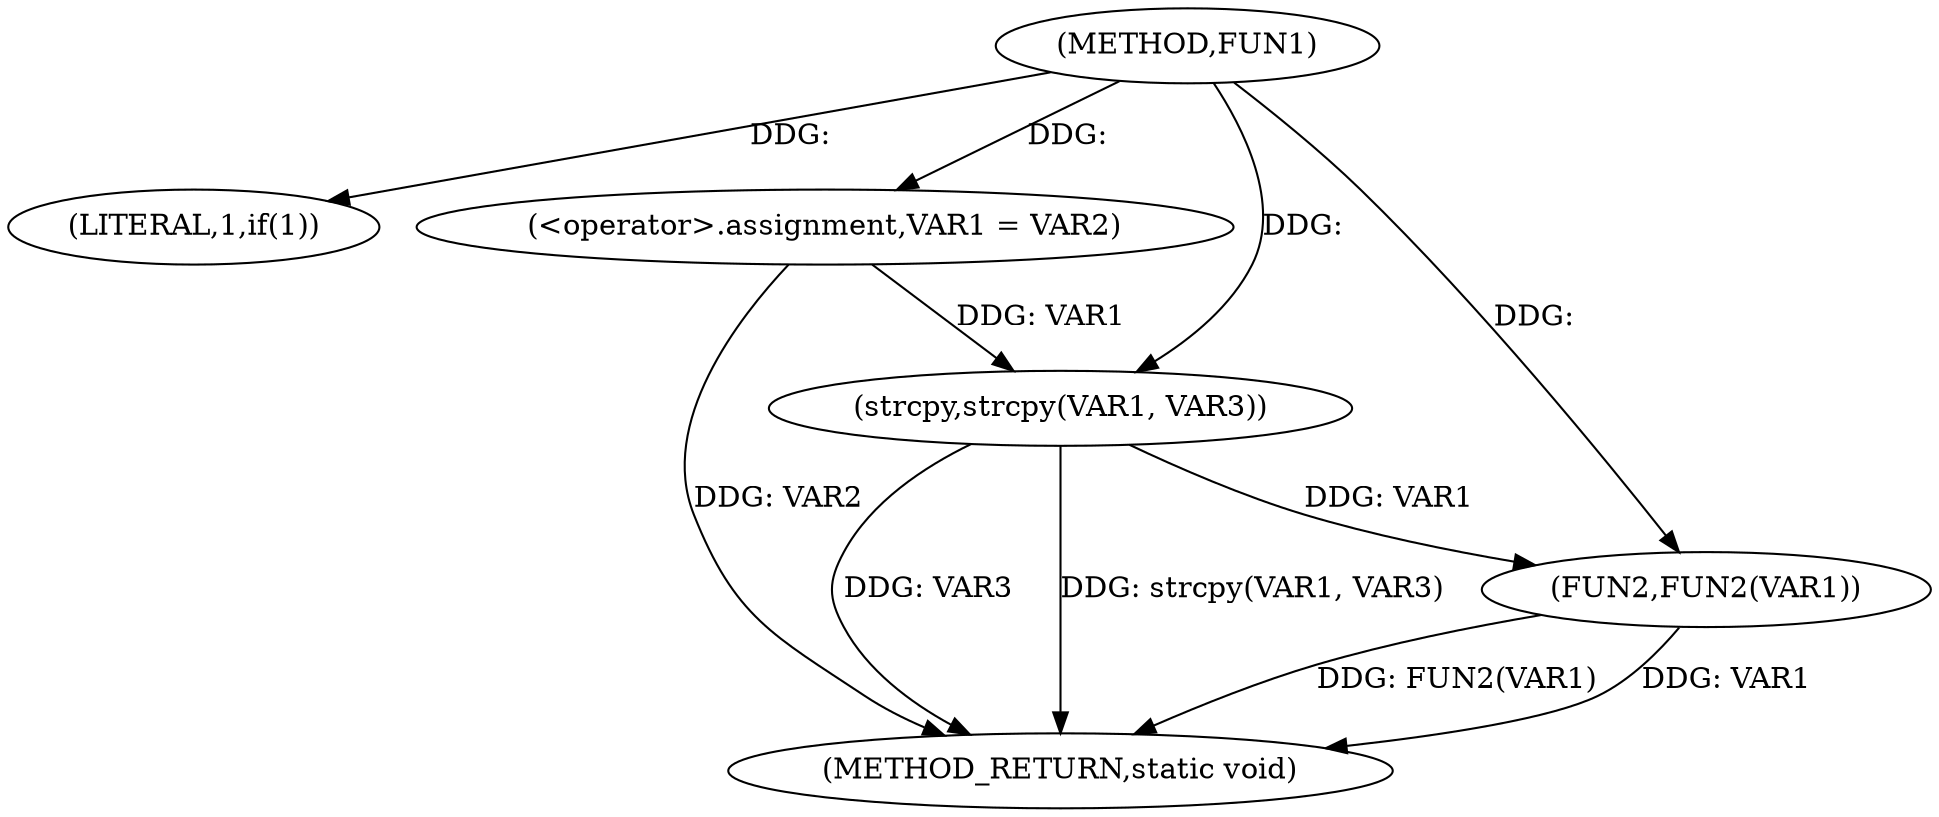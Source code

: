 digraph FUN1 {  
"1000100" [label = "(METHOD,FUN1)" ]
"1000117" [label = "(METHOD_RETURN,static void)" ]
"1000105" [label = "(LITERAL,1,if(1))" ]
"1000107" [label = "(<operator>.assignment,VAR1 = VAR2)" ]
"1000112" [label = "(strcpy,strcpy(VAR1, VAR3))" ]
"1000115" [label = "(FUN2,FUN2(VAR1))" ]
  "1000112" -> "1000117"  [ label = "DDG: VAR3"] 
  "1000115" -> "1000117"  [ label = "DDG: FUN2(VAR1)"] 
  "1000112" -> "1000117"  [ label = "DDG: strcpy(VAR1, VAR3)"] 
  "1000115" -> "1000117"  [ label = "DDG: VAR1"] 
  "1000107" -> "1000117"  [ label = "DDG: VAR2"] 
  "1000100" -> "1000105"  [ label = "DDG: "] 
  "1000100" -> "1000107"  [ label = "DDG: "] 
  "1000107" -> "1000112"  [ label = "DDG: VAR1"] 
  "1000100" -> "1000112"  [ label = "DDG: "] 
  "1000112" -> "1000115"  [ label = "DDG: VAR1"] 
  "1000100" -> "1000115"  [ label = "DDG: "] 
}
